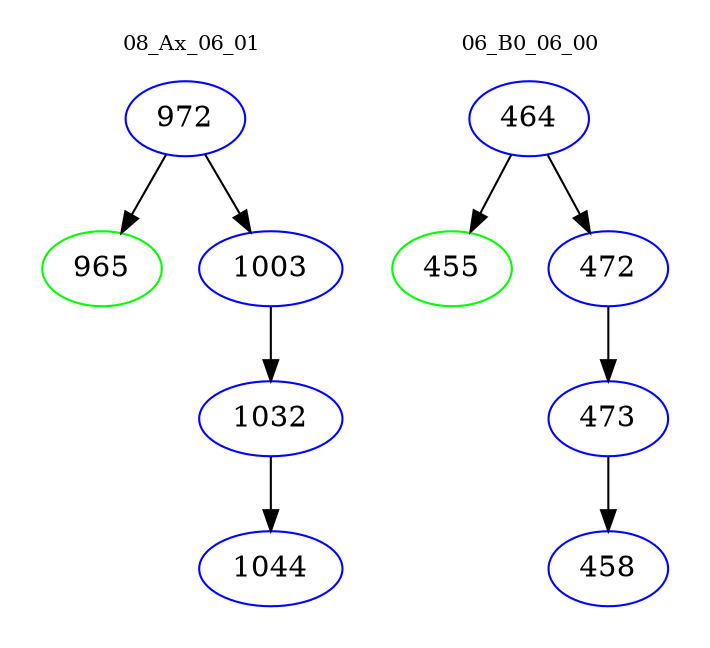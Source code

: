 digraph{
subgraph cluster_0 {
color = white
label = "08_Ax_06_01";
fontsize=10;
T0_972 [label="972", color="blue"]
T0_972 -> T0_965 [color="black"]
T0_965 [label="965", color="green"]
T0_972 -> T0_1003 [color="black"]
T0_1003 [label="1003", color="blue"]
T0_1003 -> T0_1032 [color="black"]
T0_1032 [label="1032", color="blue"]
T0_1032 -> T0_1044 [color="black"]
T0_1044 [label="1044", color="blue"]
}
subgraph cluster_1 {
color = white
label = "06_B0_06_00";
fontsize=10;
T1_464 [label="464", color="blue"]
T1_464 -> T1_455 [color="black"]
T1_455 [label="455", color="green"]
T1_464 -> T1_472 [color="black"]
T1_472 [label="472", color="blue"]
T1_472 -> T1_473 [color="black"]
T1_473 [label="473", color="blue"]
T1_473 -> T1_458 [color="black"]
T1_458 [label="458", color="blue"]
}
}
